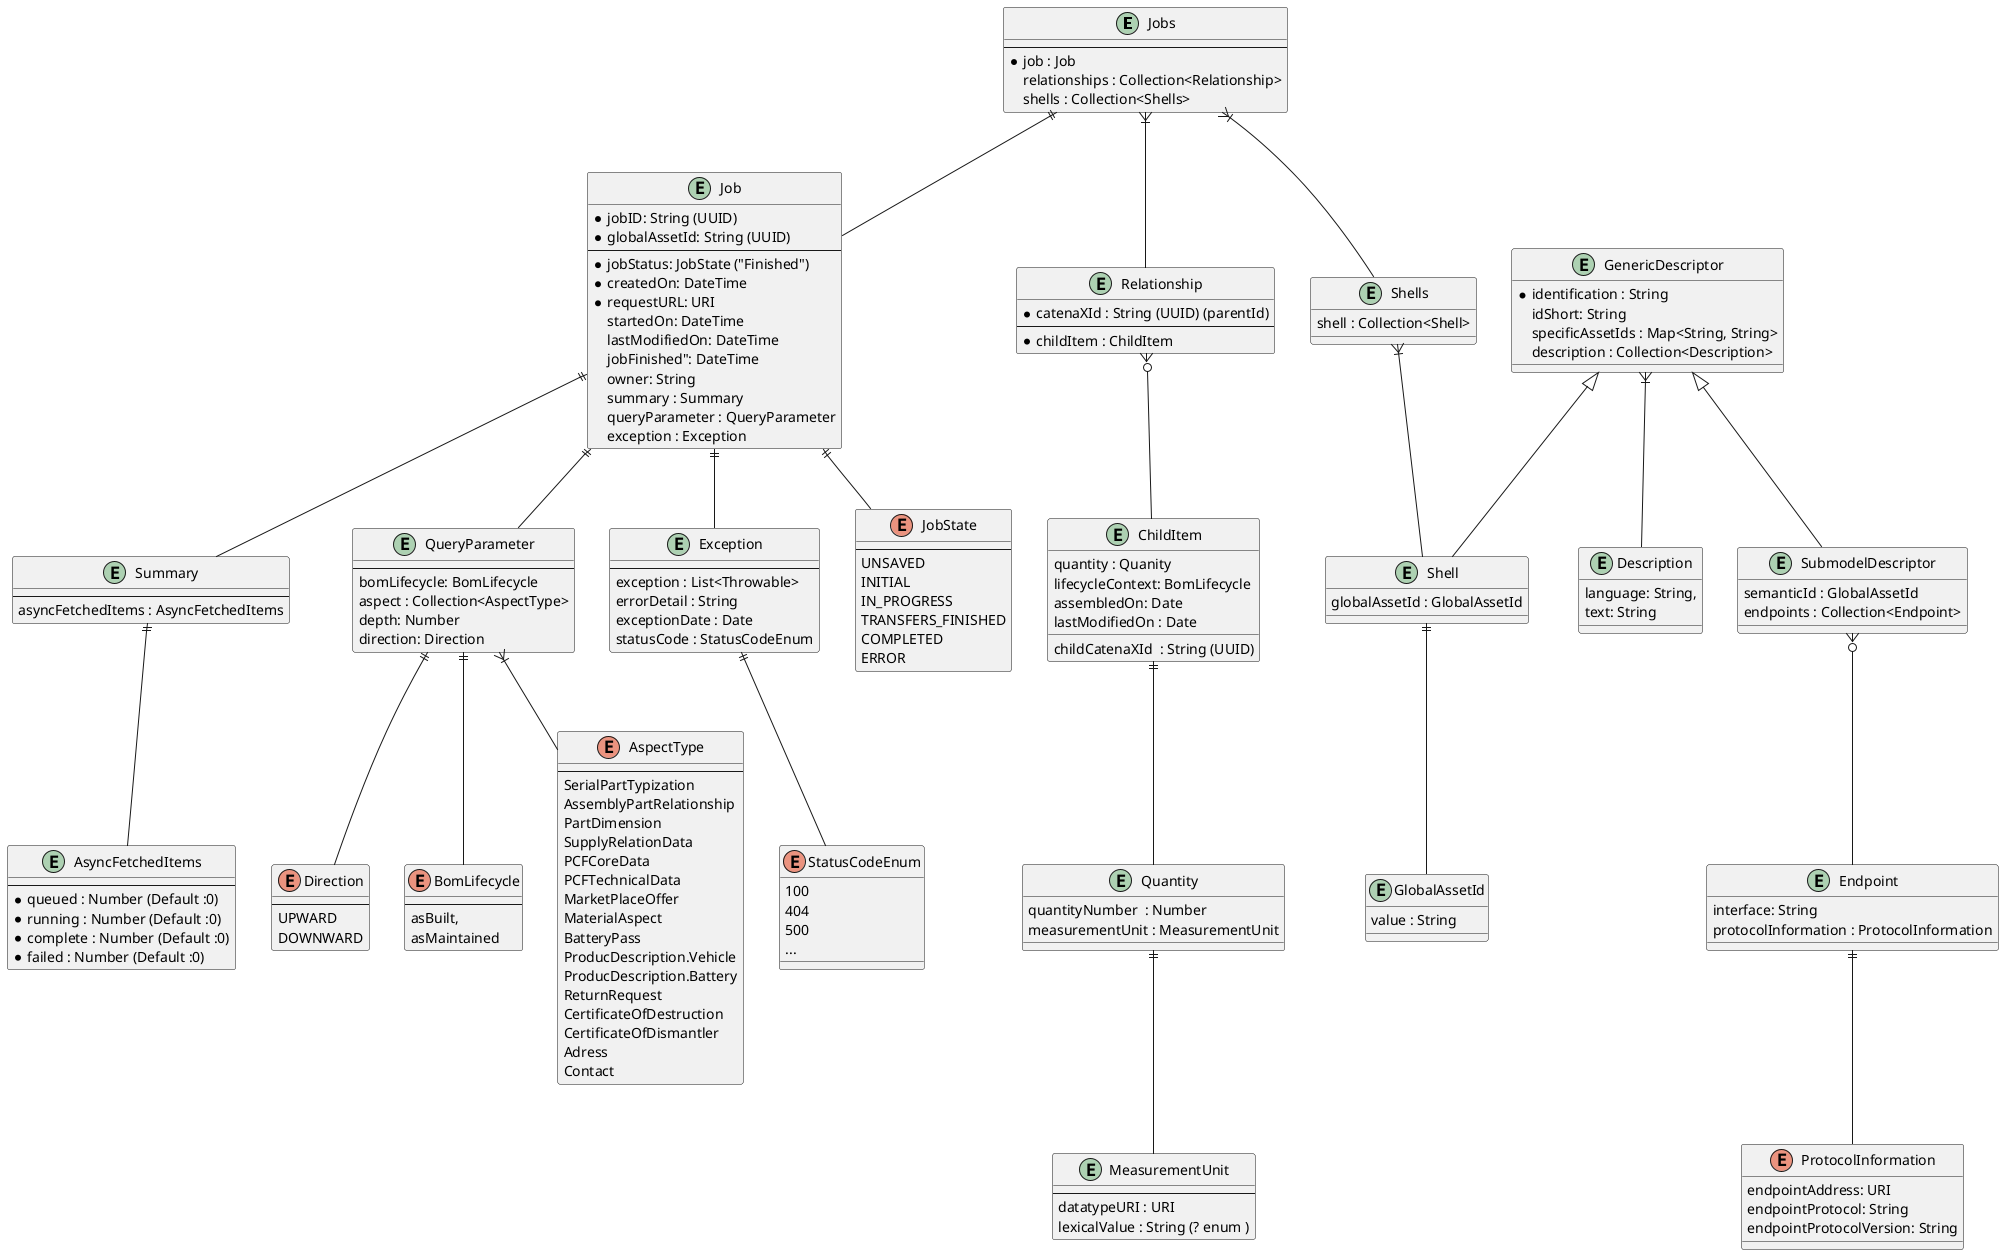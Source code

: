@startuml
entity Jobs {
    ---
    * job : Job
    relationships : Collection<Relationship>
    shells : Collection<Shells>
}

entity Job {
     * jobID: String (UUID)
     * globalAssetId: String (UUID)
     ---
     * jobStatus: JobState ("Finished")
     * createdOn: DateTime
     * requestURL: URI
     startedOn: DateTime
     lastModifiedOn: DateTime
     jobFinished": DateTime
     owner: String
     summary : Summary
     queryParameter : QueryParameter
     exception : Exception
}

entity Summary {
    ---
    asyncFetchedItems : AsyncFetchedItems
}

entity AsyncFetchedItems {
    ---
    * queued : Number (Default :0)
    * running : Number (Default :0)
    * complete : Number (Default :0)
    * failed : Number (Default :0)
}

entity QueryParameter {
     ---
     bomLifecycle: BomLifecycle
     aspect : Collection<AspectType>
     depth: Number
     direction: Direction
}

QueryParameter ||--  Direction
QueryParameter ||--  BomLifecycle
QueryParameter }|--  AspectType
Summary ||--  AsyncFetchedItems
Job ||-- QueryParameter


enum Direction {
    ---
    UPWARD
    DOWNWARD
}

enum BomLifecycle {
    ---
    asBuilt,
    asMaintained
}

enum AspectType {
    ---
    SerialPartTypization
	AssemblyPartRelationship
	PartDimension
	SupplyRelationData
	PCFCoreData
	PCFTechnicalData
	MarketPlaceOffer
	MaterialAspect
	BatteryPass
	ProducDescription.Vehicle
	ProducDescription.Battery
	ReturnRequest
	CertificateOfDestruction
	CertificateOfDismantler
	Adress
	Contact
}

entity Exception {
    ---
    exception : List<Throwable>
    errorDetail : String
    exceptionDate : Date
    statusCode : StatusCodeEnum
}

enum  StatusCodeEnum {
    100
    404
    500
    ...
}

enum JobState {
    ---
    UNSAVED
    INITIAL
    IN_PROGRESS
    TRANSFERS_FINISHED
    COMPLETED
    ERROR
}

entity Relationship {
   * catenaXId : String (UUID) (parentId)
--
  * childItem : ChildItem
 }

entity ChildItem {
    quantity : Quanity
    lifecycleContext: BomLifecycle
    assembledOn: Date
    lastModifiedOn : Date
    childCatenaXId  : String (UUID)
}

entity Quantity {
    quantityNumber  : Number
    measurementUnit : MeasurementUnit
}

entity MeasurementUnit {
    --
    datatypeURI : URI
    lexicalValue : String (? enum )
}

Quantity  ||-- MeasurementUnit
ChildItem ||-- Quantity

entity Shells {
    shell : Collection<Shell>
}

entity Description {
     language: String,
     text: String
}

entity GenericDescriptor {
     * identification : String
     idShort: String
     specificAssetIds : Map<String, String>
     description : Collection<Description>
}

entity Shell {
    globalAssetId : GlobalAssetId
}

entity GlobalAssetId {
    value : String
}

entity SubmodelDescriptor {
    semanticId : GlobalAssetId
    endpoints : Collection<Endpoint>
}

entity Endpoint {
    interface: String
    protocolInformation : ProtocolInformation
}

enum ProtocolInformation {
     endpointAddress: URI
     endpointProtocol: String
     endpointProtocolVersion: String
}

Jobs ||-- Job
Jobs }|-- Relationship
Jobs }|-- Shells
Job ||-- JobState
Job ||-- Summary
Job ||--  Exception
Shells }|-- Shell
GenericDescriptor }|-- Description
Shell ||-- GlobalAssetId
GenericDescriptor <|-- Shell
GenericDescriptor <|-- SubmodelDescriptor
Endpoint ||--  ProtocolInformation
Relationship }o-- ChildItem
SubmodelDescriptor }o-- Endpoint
Exception ||-- StatusCodeEnum

@enduml